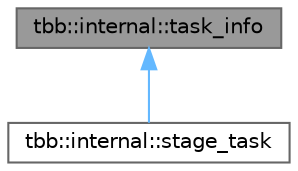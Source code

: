 digraph "tbb::internal::task_info"
{
 // LATEX_PDF_SIZE
  bgcolor="transparent";
  edge [fontname=Helvetica,fontsize=10,labelfontname=Helvetica,labelfontsize=10];
  node [fontname=Helvetica,fontsize=10,shape=box,height=0.2,width=0.4];
  Node1 [id="Node000001",label="tbb::internal::task_info",height=0.2,width=0.4,color="gray40", fillcolor="grey60", style="filled", fontcolor="black",tooltip="This structure is used to store task information in a input buffer"];
  Node1 -> Node2 [id="edge1_Node000001_Node000002",dir="back",color="steelblue1",style="solid",tooltip=" "];
  Node2 [id="Node000002",label="tbb::internal::stage_task",height=0.2,width=0.4,color="gray40", fillcolor="white", style="filled",URL="$classtbb_1_1internal_1_1stage__task.html",tooltip=" "];
}

